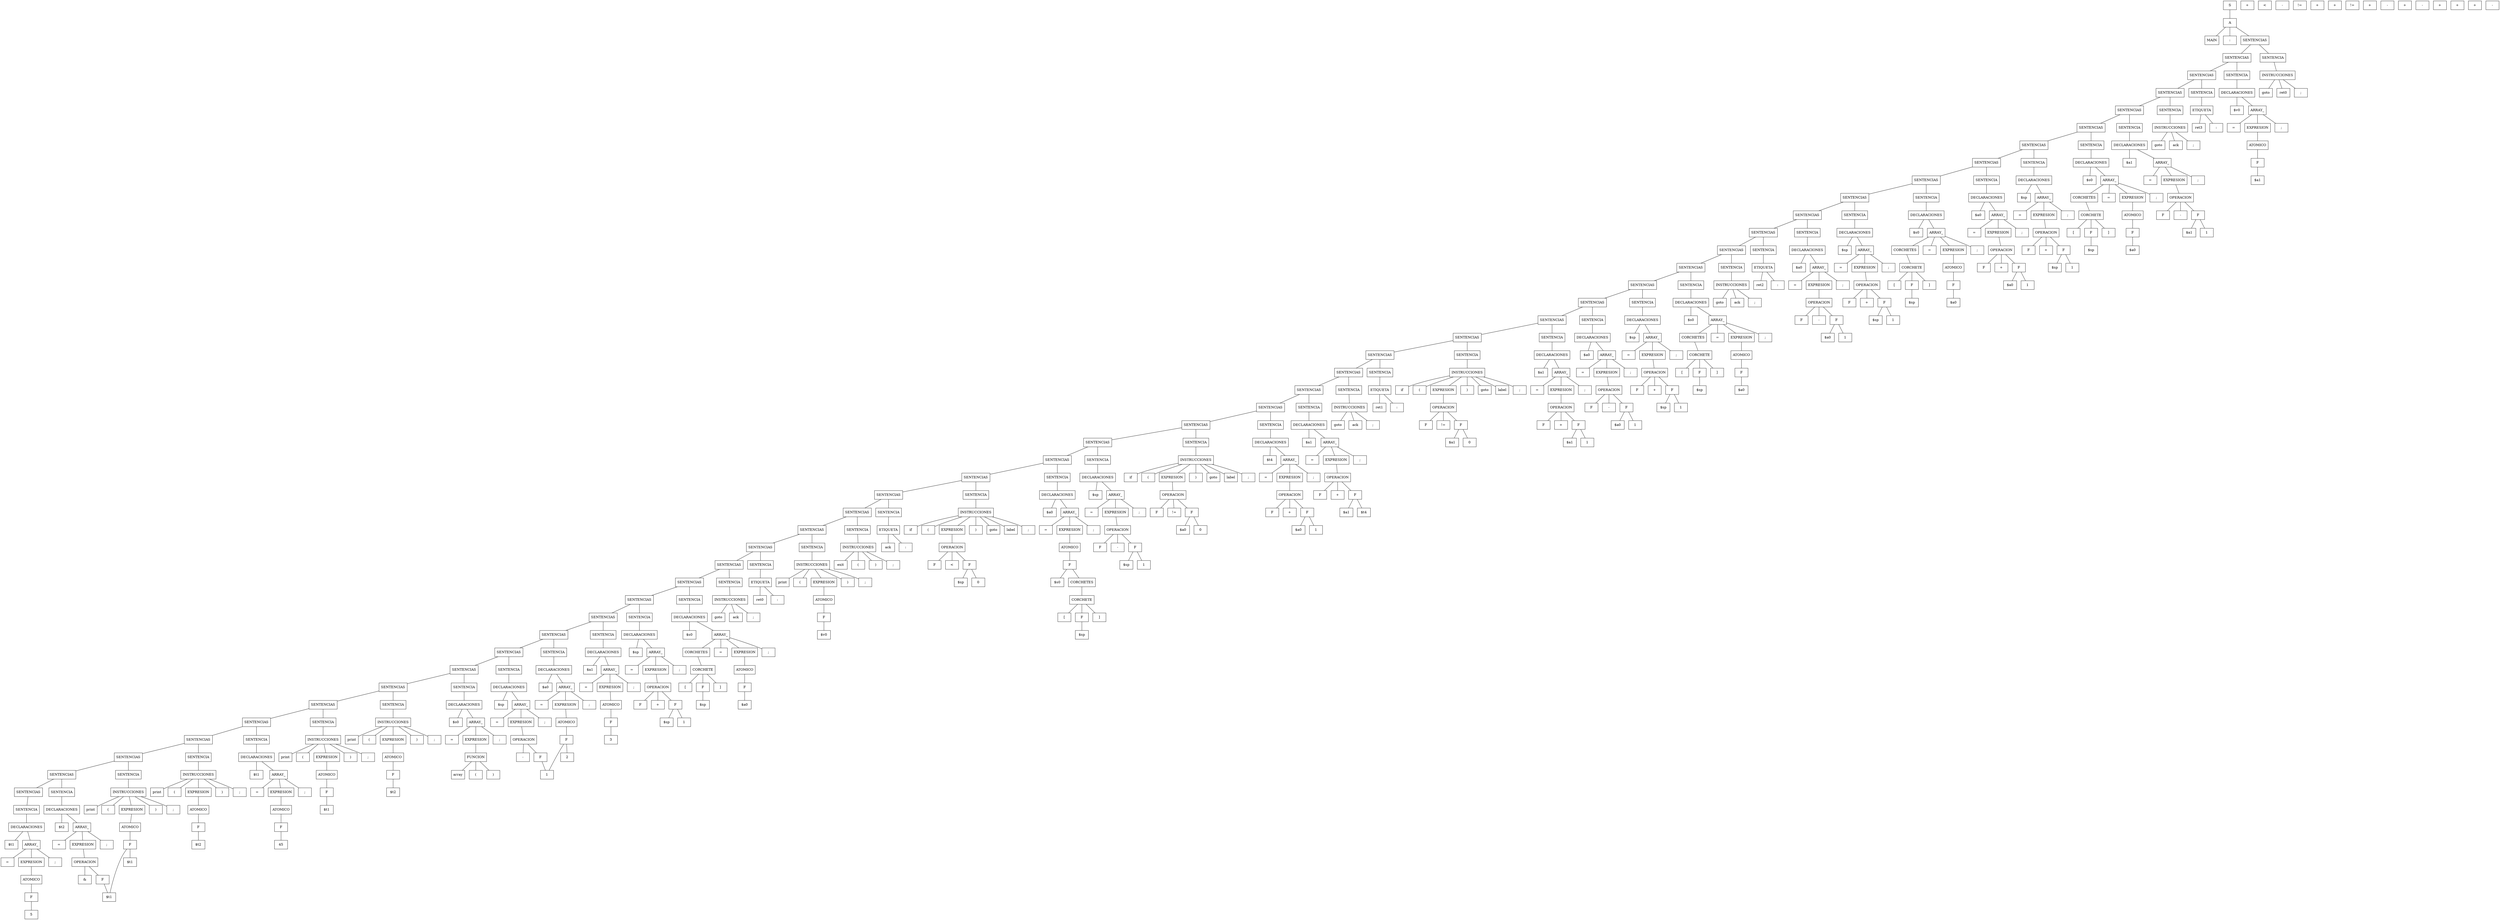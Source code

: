 graph ""{ node [shape=box];


n001;
n001 [label="5"] ;
n002;
n002 [label="F"] ;
n002 -- n001;
n003;
n003 [label="ATOMICO"] ;
n003 -- n002;
n004 [label="="] ;
n005 [label="EXPRESION"] ;
n005 -- n003;
n006 [label=";"] ;
n008 [label="$t1"] ;
n009 [label="ARRAY_"] ;
n009 -- n004;
n009 -- n005;
n009 -- n006;
n0011 [label="DECLARACIONES"] ;
n0011 -- n008;
n0011 -- n009;
n0013 [label="SENTENCIA"] ;
n0013 -- n0011;
n0014;
n0014 [label="$t1"] ;
n0015;
n0015 [label="&"] ;
n0016;
n0016 [label="F"] ;
n0016 -- n0014;
n0017;
n0017 [label="OPERACION"] ;
n0017 -- n0015;
n0017 -- n0016;
n0018 [label="="] ;
n0019 [label="EXPRESION"] ;
n0019 -- n0017;
n0020 [label=";"] ;
n0022 [label="$t2"] ;
n0023 [label="ARRAY_"] ;
n0023 -- n0018;
n0023 -- n0019;
n0023 -- n0020;
n0025 [label="DECLARACIONES"] ;
n0025 -- n0022;
n0025 -- n0023;
n0027 [label="SENTENCIAS"] ;
n0027 -- n0013;
n0028 [label="SENTENCIA"] ;
n0028 -- n0025;
n0029;
n0029 [label="$t1"] ;
n0030;
n0030 [label="F"] ;
n0030 -- n0014;
n0030 -- n0029;
n0031;
n0031 [label="ATOMICO"] ;
n0031 -- n0030;
n0032 [label="print"] ;
n0033 [label="("] ;
n0034 [label="EXPRESION"] ;
n0035 [label=")"] ;
n0036 [label=";"] ;
n0034 -- n0031;
n0037 [label="INSTRUCCIONES"] ;
n0037 -- n0032;
n0037 -- n0033;
n0037 -- n0034;
n0037 -- n0035;
n0037 -- n0036;
n0039 [label="SENTENCIAS"] ;
n0039 -- n0027;
n0039 -- n0028;
n0040 [label="SENTENCIA"] ;
n0040 -- n0037;
n0041;
n0041 [label="$t2"] ;
n0042;
n0042 [label="F"] ;
n0042 -- n0041;
n0043;
n0043 [label="ATOMICO"] ;
n0043 -- n0042;
n0044 [label="print"] ;
n0045 [label="("] ;
n0046 [label="EXPRESION"] ;
n0047 [label=")"] ;
n0048 [label=";"] ;
n0046 -- n0043;
n0049 [label="INSTRUCCIONES"] ;
n0049 -- n0044;
n0049 -- n0045;
n0049 -- n0046;
n0049 -- n0047;
n0049 -- n0048;
n0051 [label="SENTENCIAS"] ;
n0051 -- n0039;
n0051 -- n0040;
n0052 [label="SENTENCIA"] ;
n0052 -- n0049;
n0053;
n0053 [label="45"] ;
n0054;
n0054 [label="F"] ;
n0054 -- n0053;
n0055;
n0055 [label="ATOMICO"] ;
n0055 -- n0054;
n0056 [label="="] ;
n0057 [label="EXPRESION"] ;
n0057 -- n0055;
n0058 [label=";"] ;
n0060 [label="$t1"] ;
n0061 [label="ARRAY_"] ;
n0061 -- n0056;
n0061 -- n0057;
n0061 -- n0058;
n0063 [label="DECLARACIONES"] ;
n0063 -- n0060;
n0063 -- n0061;
n0065 [label="SENTENCIAS"] ;
n0065 -- n0051;
n0065 -- n0052;
n0066 [label="SENTENCIA"] ;
n0066 -- n0063;
n0067;
n0067 [label="$t1"] ;
n0068;
n0068 [label="F"] ;
n0068 -- n0067;
n0069;
n0069 [label="ATOMICO"] ;
n0069 -- n0068;
n0070 [label="print"] ;
n0071 [label="("] ;
n0072 [label="EXPRESION"] ;
n0073 [label=")"] ;
n0074 [label=";"] ;
n0072 -- n0069;
n0075 [label="INSTRUCCIONES"] ;
n0075 -- n0070;
n0075 -- n0071;
n0075 -- n0072;
n0075 -- n0073;
n0075 -- n0074;
n0077 [label="SENTENCIAS"] ;
n0077 -- n0065;
n0077 -- n0066;
n0078 [label="SENTENCIA"] ;
n0078 -- n0075;
n0079;
n0079 [label="$t2"] ;
n0080;
n0080 [label="F"] ;
n0080 -- n0079;
n0081;
n0081 [label="ATOMICO"] ;
n0081 -- n0080;
n0082 [label="print"] ;
n0083 [label="("] ;
n0084 [label="EXPRESION"] ;
n0085 [label=")"] ;
n0086 [label=";"] ;
n0084 -- n0081;
n0087 [label="INSTRUCCIONES"] ;
n0087 -- n0082;
n0087 -- n0083;
n0087 -- n0084;
n0087 -- n0085;
n0087 -- n0086;
n0089 [label="SENTENCIAS"] ;
n0089 -- n0077;
n0089 -- n0078;
n0090 [label="SENTENCIA"] ;
n0090 -- n0087;
n0092;
n0092 [label="array"] ;
n0093;
n0093 [label="("] ;
n0094;
n0094 [label=")"] ;
n0095;
n0095 [label="FUNCION"] ;
n0095 -- n0092;
n0095 -- n0093;
n0095 -- n0094;
n0096 [label="="] ;
n0097 [label="EXPRESION"] ;
n0097 -- n0095;
n0098 [label=";"] ;
n00100 [label="$s0"] ;
n00101 [label="ARRAY_"] ;
n00101 -- n0096;
n00101 -- n0097;
n00101 -- n0098;
n00103 [label="DECLARACIONES"] ;
n00103 -- n00100;
n00103 -- n00101;
n00105 [label="SENTENCIAS"] ;
n00105 -- n0089;
n00105 -- n0090;
n00106 [label="SENTENCIA"] ;
n00106 -- n00103;
n00107;
n00107 [label="1"] ;
n00108;
n00108 [label="-"] ;
n00109;
n00109 [label="F"] ;
n00109 -- n00107;
n00110;
n00110 [label="OPERACION"] ;
n00110 -- n00108;
n00110 -- n00109;
n00111 [label="="] ;
n00112 [label="EXPRESION"] ;
n00112 -- n00110;
n00113 [label=";"] ;
n00115 [label="$sp"] ;
n00116 [label="ARRAY_"] ;
n00116 -- n00111;
n00116 -- n00112;
n00116 -- n00113;
n00118 [label="DECLARACIONES"] ;
n00118 -- n00115;
n00118 -- n00116;
n00120 [label="SENTENCIAS"] ;
n00120 -- n00105;
n00120 -- n00106;
n00121 [label="SENTENCIA"] ;
n00121 -- n00118;
n00122;
n00122 [label="2"] ;
n00123;
n00123 [label="F"] ;
n00123 -- n00107;
n00123 -- n00122;
n00124;
n00124 [label="ATOMICO"] ;
n00124 -- n00123;
n00125 [label="="] ;
n00126 [label="EXPRESION"] ;
n00126 -- n00124;
n00127 [label=";"] ;
n00129 [label="$a0"] ;
n00130 [label="ARRAY_"] ;
n00130 -- n00125;
n00130 -- n00126;
n00130 -- n00127;
n00132 [label="DECLARACIONES"] ;
n00132 -- n00129;
n00132 -- n00130;
n00134 [label="SENTENCIAS"] ;
n00134 -- n00120;
n00134 -- n00121;
n00135 [label="SENTENCIA"] ;
n00135 -- n00132;
n00136;
n00136 [label="3"] ;
n00137;
n00137 [label="F"] ;
n00137 -- n00136;
n00138;
n00138 [label="ATOMICO"] ;
n00138 -- n00137;
n00139 [label="="] ;
n00140 [label="EXPRESION"] ;
n00140 -- n00138;
n00141 [label=";"] ;
n00143 [label="$a1"] ;
n00144 [label="ARRAY_"] ;
n00144 -- n00139;
n00144 -- n00140;
n00144 -- n00141;
n00146 [label="DECLARACIONES"] ;
n00146 -- n00143;
n00146 -- n00144;
n00148 [label="SENTENCIAS"] ;
n00148 -- n00134;
n00148 -- n00135;
n00149 [label="SENTENCIA"] ;
n00149 -- n00146;
n00150;
n00150 [label="$sp"] ;
n00151;
n00151 [label="+"] ;
n00152;
n00152 [label="1"] ;
n00153 [label="F"] ;
n00154 [label="+"] ;
n00155 [label="F"] ;
n00155 -- n00150;
n00155 -- n00152;
n00156;
n00156 [label="OPERACION"] ;
n00156 -- n00153;
n00156 -- n00154;
n00156 -- n00155;
n00157 [label="="] ;
n00158 [label="EXPRESION"] ;
n00158 -- n00156;
n00159 [label=";"] ;
n00161 [label="$sp"] ;
n00162 [label="ARRAY_"] ;
n00162 -- n00157;
n00162 -- n00158;
n00162 -- n00159;
n00164 [label="DECLARACIONES"] ;
n00164 -- n00161;
n00164 -- n00162;
n00166 [label="SENTENCIAS"] ;
n00166 -- n00148;
n00166 -- n00149;
n00167 [label="SENTENCIA"] ;
n00167 -- n00164;
n00168;
n00168 [label="$sp"] ;
n00169;
n00169 [label="["] ;
n00170 [label="F"] ;
n00170 -- n00168;
n00171 [label="]"] ;
n00172 [label="CORCHETE"] ;
n00172 -- n00169;
n00172 -- n00170;
n00172 -- n00171;
n00173;
n00173 [label="$a0"] ;
n00174;
n00174 [label="F"] ;
n00174 -- n00173;
n00175;
n00175 [label="ATOMICO"] ;
n00175 -- n00174;
n00176 [label="CORCHETES"] ;
n00176 -- n00172;
n00177 [label="="] ;
n00178 [label="EXPRESION"] ;
n00178 -- n00175;
n00179 [label=";"] ;
n00180 [label="$s0"] ;
n00181 [label="ARRAY_"] ;
n00181 -- n00176;
n00181 -- n00177;
n00181 -- n00178;
n00181 -- n00179;
n00183 [label="DECLARACIONES"] ;
n00183 -- n00180;
n00183 -- n00181;
n00185 [label="SENTENCIAS"] ;
n00185 -- n00166;
n00185 -- n00167;
n00186 [label="SENTENCIA"] ;
n00186 -- n00183;
n00188 [label="goto"] ;
n00189 [label="ack"] ;
n00190 [label=";"] ;
n00191 [label="INSTRUCCIONES"] ;
n00191 -- n00188;
n00191 -- n00189;
n00191 -- n00190;
n00193 [label="SENTENCIAS"] ;
n00193 -- n00185;
n00193 -- n00186;
n00194 [label="SENTENCIA"] ;
n00194 -- n00191;
n00196 [label="ret0"] ;
n00197 [label=":"] ;
n00198 [label="ETIQUETA"] ;
n00198 -- n00196;
n00198 -- n00197;
n00200 [label="SENTENCIAS"] ;
n00200 -- n00193;
n00200 -- n00194;
n00201 [label="SENTENCIA"] ;
n00201 -- n00198;
n00202;
n00202 [label="$v0"] ;
n00203;
n00203 [label="F"] ;
n00203 -- n00202;
n00204;
n00204 [label="ATOMICO"] ;
n00204 -- n00203;
n00205 [label="print"] ;
n00206 [label="("] ;
n00207 [label="EXPRESION"] ;
n00208 [label=")"] ;
n00209 [label=";"] ;
n00207 -- n00204;
n00210 [label="INSTRUCCIONES"] ;
n00210 -- n00205;
n00210 -- n00206;
n00210 -- n00207;
n00210 -- n00208;
n00210 -- n00209;
n00212 [label="SENTENCIAS"] ;
n00212 -- n00200;
n00212 -- n00201;
n00213 [label="SENTENCIA"] ;
n00213 -- n00210;
n00215 [label="exit"] ;
n00216 [label="("] ;
n00217 [label=")"] ;
n00218 [label=";"] ;
n00219 [label="INSTRUCCIONES"] ;
n00219 -- n00215;
n00219 -- n00216;
n00219 -- n00217;
n00219 -- n00218;
n00221 [label="SENTENCIAS"] ;
n00221 -- n00212;
n00221 -- n00213;
n00222 [label="SENTENCIA"] ;
n00222 -- n00219;
n00224 [label="ack"] ;
n00225 [label=":"] ;
n00226 [label="ETIQUETA"] ;
n00226 -- n00224;
n00226 -- n00225;
n00228 [label="SENTENCIAS"] ;
n00228 -- n00221;
n00228 -- n00222;
n00229 [label="SENTENCIA"] ;
n00229 -- n00226;
n00230;
n00230 [label="$sp"] ;
n00231;
n00231 [label="<"] ;
n00232;
n00232 [label="0"] ;
n00233 [label="F"] ;
n00234 [label="<"] ;
n00235 [label="F"] ;
n00235 -- n00230;
n00235 -- n00232;
n00236;
n00236 [label="OPERACION"] ;
n00236 -- n00233;
n00236 -- n00234;
n00236 -- n00235;
n00237 [label="if"] ;
n00238 [label="("] ;
n00239 [label="EXPRESION"] ;
n00240 [label=")"] ;
n00241 [label="goto"] ;
n00242 [label="label"] ;
n00243 [label=";"] ;
n00239 -- n00236;
n00244 [label="INSTRUCCIONES"] ;
n00244 -- n00237;
n00244 -- n00238;
n00244 -- n00239;
n00244 -- n00240;
n00244 -- n00241;
n00244 -- n00242;
n00244 -- n00243;
n00246 [label="SENTENCIAS"] ;
n00246 -- n00228;
n00246 -- n00229;
n00247 [label="SENTENCIA"] ;
n00247 -- n00244;
n00248;
n00248 [label="$sp"] ;
n00249;
n00249 [label="["] ;
n00250 [label="F"] ;
n00250 -- n00248;
n00251 [label="]"] ;
n00252 [label="CORCHETE"] ;
n00252 -- n00249;
n00252 -- n00250;
n00252 -- n00251;
n00254 [label="$s0"] ;
n00255 [label="CORCHETES"] ;
n00255 -- n00252;
n00256;
n00256 [label="F"] ;
n00256 -- n00254;
n00256 -- n00255;
n00257;
n00257 [label="ATOMICO"] ;
n00257 -- n00256;
n00258 [label="="] ;
n00259 [label="EXPRESION"] ;
n00259 -- n00257;
n00260 [label=";"] ;
n00262 [label="$a0"] ;
n00263 [label="ARRAY_"] ;
n00263 -- n00258;
n00263 -- n00259;
n00263 -- n00260;
n00265 [label="DECLARACIONES"] ;
n00265 -- n00262;
n00265 -- n00263;
n00267 [label="SENTENCIAS"] ;
n00267 -- n00246;
n00267 -- n00247;
n00268 [label="SENTENCIA"] ;
n00268 -- n00265;
n00269;
n00269 [label="$sp"] ;
n00270;
n00270 [label="-"] ;
n00271;
n00271 [label="1"] ;
n00272 [label="F"] ;
n00273 [label="-"] ;
n00274 [label="F"] ;
n00274 -- n00269;
n00274 -- n00271;
n00275;
n00275 [label="OPERACION"] ;
n00275 -- n00272;
n00275 -- n00273;
n00275 -- n00274;
n00276 [label="="] ;
n00277 [label="EXPRESION"] ;
n00277 -- n00275;
n00278 [label=";"] ;
n00280 [label="$sp"] ;
n00281 [label="ARRAY_"] ;
n00281 -- n00276;
n00281 -- n00277;
n00281 -- n00278;
n00283 [label="DECLARACIONES"] ;
n00283 -- n00280;
n00283 -- n00281;
n00285 [label="SENTENCIAS"] ;
n00285 -- n00267;
n00285 -- n00268;
n00286 [label="SENTENCIA"] ;
n00286 -- n00283;
n00287;
n00287 [label="$a0"] ;
n00288;
n00288 [label="!="] ;
n00289;
n00289 [label="0"] ;
n00290 [label="F"] ;
n00291 [label="!="] ;
n00292 [label="F"] ;
n00292 -- n00287;
n00292 -- n00289;
n00293;
n00293 [label="OPERACION"] ;
n00293 -- n00290;
n00293 -- n00291;
n00293 -- n00292;
n00294 [label="if"] ;
n00295 [label="("] ;
n00296 [label="EXPRESION"] ;
n00297 [label=")"] ;
n00298 [label="goto"] ;
n00299 [label="label"] ;
n00300 [label=";"] ;
n00296 -- n00293;
n00301 [label="INSTRUCCIONES"] ;
n00301 -- n00294;
n00301 -- n00295;
n00301 -- n00296;
n00301 -- n00297;
n00301 -- n00298;
n00301 -- n00299;
n00301 -- n00300;
n00303 [label="SENTENCIAS"] ;
n00303 -- n00285;
n00303 -- n00286;
n00304 [label="SENTENCIA"] ;
n00304 -- n00301;
n00305;
n00305 [label="$a0"] ;
n00306;
n00306 [label="+"] ;
n00307;
n00307 [label="1"] ;
n00308 [label="F"] ;
n00309 [label="+"] ;
n00310 [label="F"] ;
n00310 -- n00305;
n00310 -- n00307;
n00311;
n00311 [label="OPERACION"] ;
n00311 -- n00308;
n00311 -- n00309;
n00311 -- n00310;
n00312 [label="="] ;
n00313 [label="EXPRESION"] ;
n00313 -- n00311;
n00314 [label=";"] ;
n00316 [label="$t4"] ;
n00317 [label="ARRAY_"] ;
n00317 -- n00312;
n00317 -- n00313;
n00317 -- n00314;
n00319 [label="DECLARACIONES"] ;
n00319 -- n00316;
n00319 -- n00317;
n00321 [label="SENTENCIAS"] ;
n00321 -- n00303;
n00321 -- n00304;
n00322 [label="SENTENCIA"] ;
n00322 -- n00319;
n00323;
n00323 [label="$a1"] ;
n00324;
n00324 [label="+"] ;
n00325;
n00325 [label="$t4"] ;
n00326 [label="F"] ;
n00327 [label="+"] ;
n00328 [label="F"] ;
n00328 -- n00323;
n00328 -- n00325;
n00329;
n00329 [label="OPERACION"] ;
n00329 -- n00326;
n00329 -- n00327;
n00329 -- n00328;
n00330 [label="="] ;
n00331 [label="EXPRESION"] ;
n00331 -- n00329;
n00332 [label=";"] ;
n00334 [label="$a1"] ;
n00335 [label="ARRAY_"] ;
n00335 -- n00330;
n00335 -- n00331;
n00335 -- n00332;
n00337 [label="DECLARACIONES"] ;
n00337 -- n00334;
n00337 -- n00335;
n00339 [label="SENTENCIAS"] ;
n00339 -- n00321;
n00339 -- n00322;
n00340 [label="SENTENCIA"] ;
n00340 -- n00337;
n00342 [label="goto"] ;
n00343 [label="ack"] ;
n00344 [label=";"] ;
n00345 [label="INSTRUCCIONES"] ;
n00345 -- n00342;
n00345 -- n00343;
n00345 -- n00344;
n00347 [label="SENTENCIAS"] ;
n00347 -- n00339;
n00347 -- n00340;
n00348 [label="SENTENCIA"] ;
n00348 -- n00345;
n00350 [label="ret1"] ;
n00351 [label=":"] ;
n00352 [label="ETIQUETA"] ;
n00352 -- n00350;
n00352 -- n00351;
n00354 [label="SENTENCIAS"] ;
n00354 -- n00347;
n00354 -- n00348;
n00355 [label="SENTENCIA"] ;
n00355 -- n00352;
n00356;
n00356 [label="$a1"] ;
n00357;
n00357 [label="!="] ;
n00358;
n00358 [label="0"] ;
n00359 [label="F"] ;
n00360 [label="!="] ;
n00361 [label="F"] ;
n00361 -- n00356;
n00361 -- n00358;
n00362;
n00362 [label="OPERACION"] ;
n00362 -- n00359;
n00362 -- n00360;
n00362 -- n00361;
n00363 [label="if"] ;
n00364 [label="("] ;
n00365 [label="EXPRESION"] ;
n00366 [label=")"] ;
n00367 [label="goto"] ;
n00368 [label="label"] ;
n00369 [label=";"] ;
n00365 -- n00362;
n00370 [label="INSTRUCCIONES"] ;
n00370 -- n00363;
n00370 -- n00364;
n00370 -- n00365;
n00370 -- n00366;
n00370 -- n00367;
n00370 -- n00368;
n00370 -- n00369;
n00372 [label="SENTENCIAS"] ;
n00372 -- n00354;
n00372 -- n00355;
n00373 [label="SENTENCIA"] ;
n00373 -- n00370;
n00374;
n00374 [label="$a1"] ;
n00375;
n00375 [label="+"] ;
n00376;
n00376 [label="1"] ;
n00377 [label="F"] ;
n00378 [label="+"] ;
n00379 [label="F"] ;
n00379 -- n00374;
n00379 -- n00376;
n00380;
n00380 [label="OPERACION"] ;
n00380 -- n00377;
n00380 -- n00378;
n00380 -- n00379;
n00381 [label="="] ;
n00382 [label="EXPRESION"] ;
n00382 -- n00380;
n00383 [label=";"] ;
n00385 [label="$a1"] ;
n00386 [label="ARRAY_"] ;
n00386 -- n00381;
n00386 -- n00382;
n00386 -- n00383;
n00388 [label="DECLARACIONES"] ;
n00388 -- n00385;
n00388 -- n00386;
n00390 [label="SENTENCIAS"] ;
n00390 -- n00372;
n00390 -- n00373;
n00391 [label="SENTENCIA"] ;
n00391 -- n00388;
n00392;
n00392 [label="$a0"] ;
n00393;
n00393 [label="-"] ;
n00394;
n00394 [label="1"] ;
n00395 [label="F"] ;
n00396 [label="-"] ;
n00397 [label="F"] ;
n00397 -- n00392;
n00397 -- n00394;
n00398;
n00398 [label="OPERACION"] ;
n00398 -- n00395;
n00398 -- n00396;
n00398 -- n00397;
n00399 [label="="] ;
n00400 [label="EXPRESION"] ;
n00400 -- n00398;
n00401 [label=";"] ;
n00403 [label="$a0"] ;
n00404 [label="ARRAY_"] ;
n00404 -- n00399;
n00404 -- n00400;
n00404 -- n00401;
n00406 [label="DECLARACIONES"] ;
n00406 -- n00403;
n00406 -- n00404;
n00408 [label="SENTENCIAS"] ;
n00408 -- n00390;
n00408 -- n00391;
n00409 [label="SENTENCIA"] ;
n00409 -- n00406;
n00410;
n00410 [label="$sp"] ;
n00411;
n00411 [label="+"] ;
n00412;
n00412 [label="1"] ;
n00413 [label="F"] ;
n00414 [label="+"] ;
n00415 [label="F"] ;
n00415 -- n00410;
n00415 -- n00412;
n00416;
n00416 [label="OPERACION"] ;
n00416 -- n00413;
n00416 -- n00414;
n00416 -- n00415;
n00417 [label="="] ;
n00418 [label="EXPRESION"] ;
n00418 -- n00416;
n00419 [label=";"] ;
n00421 [label="$sp"] ;
n00422 [label="ARRAY_"] ;
n00422 -- n00417;
n00422 -- n00418;
n00422 -- n00419;
n00424 [label="DECLARACIONES"] ;
n00424 -- n00421;
n00424 -- n00422;
n00426 [label="SENTENCIAS"] ;
n00426 -- n00408;
n00426 -- n00409;
n00427 [label="SENTENCIA"] ;
n00427 -- n00424;
n00428;
n00428 [label="$sp"] ;
n00429;
n00429 [label="["] ;
n00430 [label="F"] ;
n00430 -- n00428;
n00431 [label="]"] ;
n00432 [label="CORCHETE"] ;
n00432 -- n00429;
n00432 -- n00430;
n00432 -- n00431;
n00433;
n00433 [label="$a0"] ;
n00434;
n00434 [label="F"] ;
n00434 -- n00433;
n00435;
n00435 [label="ATOMICO"] ;
n00435 -- n00434;
n00436 [label="CORCHETES"] ;
n00436 -- n00432;
n00437 [label="="] ;
n00438 [label="EXPRESION"] ;
n00438 -- n00435;
n00439 [label=";"] ;
n00440 [label="$s0"] ;
n00441 [label="ARRAY_"] ;
n00441 -- n00436;
n00441 -- n00437;
n00441 -- n00438;
n00441 -- n00439;
n00443 [label="DECLARACIONES"] ;
n00443 -- n00440;
n00443 -- n00441;
n00445 [label="SENTENCIAS"] ;
n00445 -- n00426;
n00445 -- n00427;
n00446 [label="SENTENCIA"] ;
n00446 -- n00443;
n00448 [label="goto"] ;
n00449 [label="ack"] ;
n00450 [label=";"] ;
n00451 [label="INSTRUCCIONES"] ;
n00451 -- n00448;
n00451 -- n00449;
n00451 -- n00450;
n00453 [label="SENTENCIAS"] ;
n00453 -- n00445;
n00453 -- n00446;
n00454 [label="SENTENCIA"] ;
n00454 -- n00451;
n00456 [label="ret2"] ;
n00457 [label=":"] ;
n00458 [label="ETIQUETA"] ;
n00458 -- n00456;
n00458 -- n00457;
n00460 [label="SENTENCIAS"] ;
n00460 -- n00453;
n00460 -- n00454;
n00461 [label="SENTENCIA"] ;
n00461 -- n00458;
n00462;
n00462 [label="$a0"] ;
n00463;
n00463 [label="-"] ;
n00464;
n00464 [label="1"] ;
n00465 [label="F"] ;
n00466 [label="-"] ;
n00467 [label="F"] ;
n00467 -- n00462;
n00467 -- n00464;
n00468;
n00468 [label="OPERACION"] ;
n00468 -- n00465;
n00468 -- n00466;
n00468 -- n00467;
n00469 [label="="] ;
n00470 [label="EXPRESION"] ;
n00470 -- n00468;
n00471 [label=";"] ;
n00473 [label="$a0"] ;
n00474 [label="ARRAY_"] ;
n00474 -- n00469;
n00474 -- n00470;
n00474 -- n00471;
n00476 [label="DECLARACIONES"] ;
n00476 -- n00473;
n00476 -- n00474;
n00478 [label="SENTENCIAS"] ;
n00478 -- n00460;
n00478 -- n00461;
n00479 [label="SENTENCIA"] ;
n00479 -- n00476;
n00480;
n00480 [label="$sp"] ;
n00481;
n00481 [label="+"] ;
n00482;
n00482 [label="1"] ;
n00483 [label="F"] ;
n00484 [label="+"] ;
n00485 [label="F"] ;
n00485 -- n00480;
n00485 -- n00482;
n00486;
n00486 [label="OPERACION"] ;
n00486 -- n00483;
n00486 -- n00484;
n00486 -- n00485;
n00487 [label="="] ;
n00488 [label="EXPRESION"] ;
n00488 -- n00486;
n00489 [label=";"] ;
n00491 [label="$sp"] ;
n00492 [label="ARRAY_"] ;
n00492 -- n00487;
n00492 -- n00488;
n00492 -- n00489;
n00494 [label="DECLARACIONES"] ;
n00494 -- n00491;
n00494 -- n00492;
n00496 [label="SENTENCIAS"] ;
n00496 -- n00478;
n00496 -- n00479;
n00497 [label="SENTENCIA"] ;
n00497 -- n00494;
n00498;
n00498 [label="$sp"] ;
n00499;
n00499 [label="["] ;
n00500 [label="F"] ;
n00500 -- n00498;
n00501 [label="]"] ;
n00502 [label="CORCHETE"] ;
n00502 -- n00499;
n00502 -- n00500;
n00502 -- n00501;
n00503;
n00503 [label="$a0"] ;
n00504;
n00504 [label="F"] ;
n00504 -- n00503;
n00505;
n00505 [label="ATOMICO"] ;
n00505 -- n00504;
n00506 [label="CORCHETES"] ;
n00506 -- n00502;
n00507 [label="="] ;
n00508 [label="EXPRESION"] ;
n00508 -- n00505;
n00509 [label=";"] ;
n00510 [label="$s0"] ;
n00511 [label="ARRAY_"] ;
n00511 -- n00506;
n00511 -- n00507;
n00511 -- n00508;
n00511 -- n00509;
n00513 [label="DECLARACIONES"] ;
n00513 -- n00510;
n00513 -- n00511;
n00515 [label="SENTENCIAS"] ;
n00515 -- n00496;
n00515 -- n00497;
n00516 [label="SENTENCIA"] ;
n00516 -- n00513;
n00517;
n00517 [label="$a0"] ;
n00518;
n00518 [label="+"] ;
n00519;
n00519 [label="1"] ;
n00520 [label="F"] ;
n00521 [label="+"] ;
n00522 [label="F"] ;
n00522 -- n00517;
n00522 -- n00519;
n00523;
n00523 [label="OPERACION"] ;
n00523 -- n00520;
n00523 -- n00521;
n00523 -- n00522;
n00524 [label="="] ;
n00525 [label="EXPRESION"] ;
n00525 -- n00523;
n00526 [label=";"] ;
n00528 [label="$a0"] ;
n00529 [label="ARRAY_"] ;
n00529 -- n00524;
n00529 -- n00525;
n00529 -- n00526;
n00531 [label="DECLARACIONES"] ;
n00531 -- n00528;
n00531 -- n00529;
n00533 [label="SENTENCIAS"] ;
n00533 -- n00515;
n00533 -- n00516;
n00534 [label="SENTENCIA"] ;
n00534 -- n00531;
n00535;
n00535 [label="$sp"] ;
n00536;
n00536 [label="+"] ;
n00537;
n00537 [label="1"] ;
n00538 [label="F"] ;
n00539 [label="+"] ;
n00540 [label="F"] ;
n00540 -- n00535;
n00540 -- n00537;
n00541;
n00541 [label="OPERACION"] ;
n00541 -- n00538;
n00541 -- n00539;
n00541 -- n00540;
n00542 [label="="] ;
n00543 [label="EXPRESION"] ;
n00543 -- n00541;
n00544 [label=";"] ;
n00546 [label="$sp"] ;
n00547 [label="ARRAY_"] ;
n00547 -- n00542;
n00547 -- n00543;
n00547 -- n00544;
n00549 [label="DECLARACIONES"] ;
n00549 -- n00546;
n00549 -- n00547;
n00551 [label="SENTENCIAS"] ;
n00551 -- n00533;
n00551 -- n00534;
n00552 [label="SENTENCIA"] ;
n00552 -- n00549;
n00553;
n00553 [label="$sp"] ;
n00554;
n00554 [label="["] ;
n00555 [label="F"] ;
n00555 -- n00553;
n00556 [label="]"] ;
n00557 [label="CORCHETE"] ;
n00557 -- n00554;
n00557 -- n00555;
n00557 -- n00556;
n00558;
n00558 [label="$a0"] ;
n00559;
n00559 [label="F"] ;
n00559 -- n00558;
n00560;
n00560 [label="ATOMICO"] ;
n00560 -- n00559;
n00561 [label="CORCHETES"] ;
n00561 -- n00557;
n00562 [label="="] ;
n00563 [label="EXPRESION"] ;
n00563 -- n00560;
n00564 [label=";"] ;
n00565 [label="$s0"] ;
n00566 [label="ARRAY_"] ;
n00566 -- n00561;
n00566 -- n00562;
n00566 -- n00563;
n00566 -- n00564;
n00568 [label="DECLARACIONES"] ;
n00568 -- n00565;
n00568 -- n00566;
n00570 [label="SENTENCIAS"] ;
n00570 -- n00551;
n00570 -- n00552;
n00571 [label="SENTENCIA"] ;
n00571 -- n00568;
n00572;
n00572 [label="$a1"] ;
n00573;
n00573 [label="-"] ;
n00574;
n00574 [label="1"] ;
n00575 [label="F"] ;
n00576 [label="-"] ;
n00577 [label="F"] ;
n00577 -- n00572;
n00577 -- n00574;
n00578;
n00578 [label="OPERACION"] ;
n00578 -- n00575;
n00578 -- n00576;
n00578 -- n00577;
n00579 [label="="] ;
n00580 [label="EXPRESION"] ;
n00580 -- n00578;
n00581 [label=";"] ;
n00583 [label="$a1"] ;
n00584 [label="ARRAY_"] ;
n00584 -- n00579;
n00584 -- n00580;
n00584 -- n00581;
n00586 [label="DECLARACIONES"] ;
n00586 -- n00583;
n00586 -- n00584;
n00588 [label="SENTENCIAS"] ;
n00588 -- n00570;
n00588 -- n00571;
n00589 [label="SENTENCIA"] ;
n00589 -- n00586;
n00591 [label="goto"] ;
n00592 [label="ack"] ;
n00593 [label=";"] ;
n00594 [label="INSTRUCCIONES"] ;
n00594 -- n00591;
n00594 -- n00592;
n00594 -- n00593;
n00596 [label="SENTENCIAS"] ;
n00596 -- n00588;
n00596 -- n00589;
n00597 [label="SENTENCIA"] ;
n00597 -- n00594;
n00599 [label="ret3"] ;
n00600 [label=":"] ;
n00601 [label="ETIQUETA"] ;
n00601 -- n00599;
n00601 -- n00600;
n00603 [label="SENTENCIAS"] ;
n00603 -- n00596;
n00603 -- n00597;
n00604 [label="SENTENCIA"] ;
n00604 -- n00601;
n00605;
n00605 [label="$a1"] ;
n00606;
n00606 [label="F"] ;
n00606 -- n00605;
n00607;
n00607 [label="ATOMICO"] ;
n00607 -- n00606;
n00608 [label="="] ;
n00609 [label="EXPRESION"] ;
n00609 -- n00607;
n00610 [label=";"] ;
n00612 [label="$v0"] ;
n00613 [label="ARRAY_"] ;
n00613 -- n00608;
n00613 -- n00609;
n00613 -- n00610;
n00615 [label="DECLARACIONES"] ;
n00615 -- n00612;
n00615 -- n00613;
n00617 [label="SENTENCIAS"] ;
n00617 -- n00603;
n00617 -- n00604;
n00618 [label="SENTENCIA"] ;
n00618 -- n00615;
n00620 [label="goto"] ;
n00621 [label="ret0"] ;
n00622 [label=";"] ;
n00623 [label="INSTRUCCIONES"] ;
n00623 -- n00620;
n00623 -- n00621;
n00623 -- n00622;
n00625 [label="SENTENCIAS"] ;
n00625 -- n00617;
n00625 -- n00618;
n00626 [label="SENTENCIA"] ;
n00626 -- n00623;
n00628 [label="MAIN"] ;
n00629 [label=":"] ;
n00630 [label="SENTENCIAS"] ;
n00630 -- n00625;
n00630 -- n00626;
n00631 [label="A"] ;
n00631 -- n00628;
n00631 -- n00629;
n00631 -- n00630;
n00632 [label="S"] ;
n00632 -- n00631;
}
